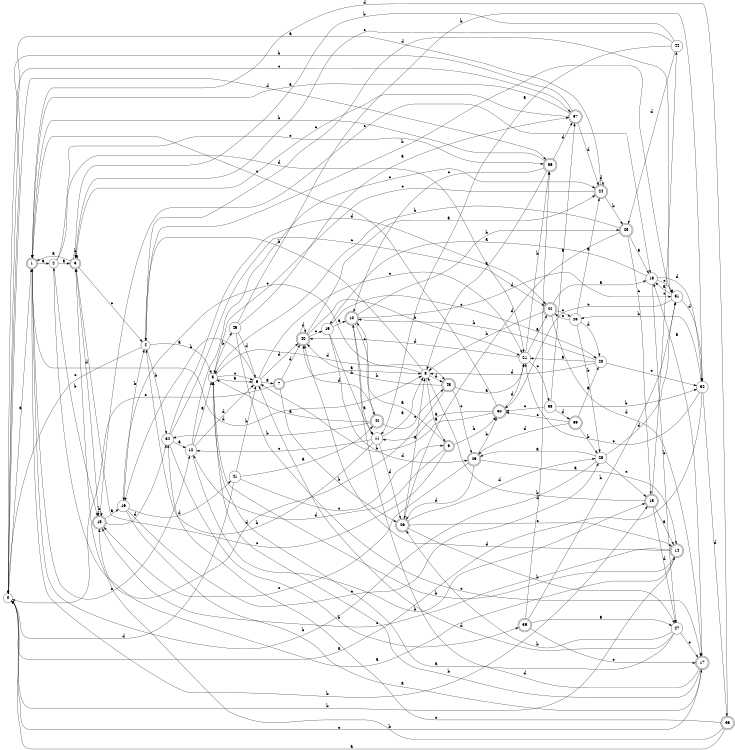 digraph n37_5 {
__start0 [label="" shape="none"];

rankdir=LR;
size="8,5";

s0 [style="filled", color="black", fillcolor="white" shape="circle", label="0"];
s1 [style="rounded,filled", color="black", fillcolor="white" shape="doublecircle", label="1"];
s2 [style="filled", color="black", fillcolor="white" shape="circle", label="2"];
s3 [style="rounded,filled", color="black", fillcolor="white" shape="doublecircle", label="3"];
s4 [style="filled", color="black", fillcolor="white" shape="circle", label="4"];
s5 [style="filled", color="black", fillcolor="white" shape="circle", label="5"];
s6 [style="filled", color="black", fillcolor="white" shape="circle", label="6"];
s7 [style="rounded,filled", color="black", fillcolor="white" shape="doublecircle", label="7"];
s8 [style="filled", color="black", fillcolor="white" shape="circle", label="8"];
s9 [style="rounded,filled", color="black", fillcolor="white" shape="doublecircle", label="9"];
s10 [style="rounded,filled", color="black", fillcolor="white" shape="doublecircle", label="10"];
s11 [style="filled", color="black", fillcolor="white" shape="circle", label="11"];
s12 [style="filled", color="black", fillcolor="white" shape="circle", label="12"];
s13 [style="rounded,filled", color="black", fillcolor="white" shape="doublecircle", label="13"];
s14 [style="rounded,filled", color="black", fillcolor="white" shape="doublecircle", label="14"];
s15 [style="rounded,filled", color="black", fillcolor="white" shape="doublecircle", label="15"];
s16 [style="filled", color="black", fillcolor="white" shape="circle", label="16"];
s17 [style="rounded,filled", color="black", fillcolor="white" shape="doublecircle", label="17"];
s18 [style="filled", color="black", fillcolor="white" shape="circle", label="18"];
s19 [style="filled", color="black", fillcolor="white" shape="circle", label="19"];
s20 [style="filled", color="black", fillcolor="white" shape="circle", label="20"];
s21 [style="filled", color="black", fillcolor="white" shape="circle", label="21"];
s22 [style="rounded,filled", color="black", fillcolor="white" shape="doublecircle", label="22"];
s23 [style="filled", color="black", fillcolor="white" shape="circle", label="23"];
s24 [style="rounded,filled", color="black", fillcolor="white" shape="doublecircle", label="24"];
s25 [style="rounded,filled", color="black", fillcolor="white" shape="doublecircle", label="25"];
s26 [style="rounded,filled", color="black", fillcolor="white" shape="doublecircle", label="26"];
s27 [style="filled", color="black", fillcolor="white" shape="circle", label="27"];
s28 [style="filled", color="black", fillcolor="white" shape="circle", label="28"];
s29 [style="rounded,filled", color="black", fillcolor="white" shape="doublecircle", label="29"];
s30 [style="rounded,filled", color="black", fillcolor="white" shape="doublecircle", label="30"];
s31 [style="filled", color="black", fillcolor="white" shape="circle", label="31"];
s32 [style="filled", color="black", fillcolor="white" shape="circle", label="32"];
s33 [style="rounded,filled", color="black", fillcolor="white" shape="doublecircle", label="33"];
s34 [style="filled", color="black", fillcolor="white" shape="circle", label="34"];
s35 [style="rounded,filled", color="black", fillcolor="white" shape="doublecircle", label="35"];
s36 [style="rounded,filled", color="black", fillcolor="white" shape="doublecircle", label="36"];
s37 [style="rounded,filled", color="black", fillcolor="white" shape="doublecircle", label="37"];
s38 [style="filled", color="black", fillcolor="white" shape="circle", label="38"];
s39 [style="rounded,filled", color="black", fillcolor="white" shape="doublecircle", label="39"];
s40 [style="rounded,filled", color="black", fillcolor="white" shape="doublecircle", label="40"];
s41 [style="filled", color="black", fillcolor="white" shape="circle", label="41"];
s42 [style="rounded,filled", color="black", fillcolor="white" shape="doublecircle", label="42"];
s43 [style="rounded,filled", color="black", fillcolor="white" shape="doublecircle", label="43"];
s44 [style="filled", color="black", fillcolor="white" shape="circle", label="44"];
s45 [style="filled", color="black", fillcolor="white" shape="circle", label="45"];
s0 -> s1 [label="a"];
s0 -> s14 [label="b"];
s0 -> s37 [label="c"];
s0 -> s36 [label="d"];
s1 -> s2 [label="a"];
s1 -> s13 [label="b"];
s1 -> s12 [label="c"];
s1 -> s8 [label="d"];
s2 -> s3 [label="a"];
s2 -> s15 [label="b"];
s2 -> s36 [label="c"];
s2 -> s21 [label="d"];
s3 -> s1 [label="a"];
s3 -> s3 [label="b"];
s3 -> s4 [label="c"];
s3 -> s15 [label="d"];
s4 -> s5 [label="a"];
s4 -> s34 [label="b"];
s4 -> s0 [label="c"];
s4 -> s31 [label="d"];
s5 -> s6 [label="a"];
s5 -> s45 [label="b"];
s5 -> s6 [label="c"];
s5 -> s43 [label="d"];
s6 -> s7 [label="a"];
s6 -> s16 [label="b"];
s6 -> s21 [label="c"];
s6 -> s40 [label="d"];
s7 -> s8 [label="a"];
s7 -> s26 [label="b"];
s7 -> s0 [label="c"];
s7 -> s40 [label="d"];
s8 -> s9 [label="a"];
s8 -> s4 [label="b"];
s8 -> s16 [label="c"];
s8 -> s43 [label="d"];
s9 -> s10 [label="a"];
s9 -> s30 [label="b"];
s9 -> s3 [label="c"];
s9 -> s12 [label="d"];
s10 -> s11 [label="a"];
s10 -> s25 [label="b"];
s10 -> s42 [label="c"];
s10 -> s31 [label="d"];
s11 -> s8 [label="a"];
s11 -> s4 [label="b"];
s11 -> s12 [label="c"];
s11 -> s26 [label="d"];
s12 -> s5 [label="a"];
s12 -> s13 [label="b"];
s12 -> s24 [label="c"];
s12 -> s6 [label="d"];
s13 -> s14 [label="a"];
s13 -> s8 [label="b"];
s13 -> s44 [label="c"];
s13 -> s27 [label="d"];
s14 -> s15 [label="a"];
s14 -> s5 [label="b"];
s14 -> s15 [label="c"];
s14 -> s40 [label="d"];
s15 -> s16 [label="a"];
s15 -> s15 [label="b"];
s15 -> s18 [label="c"];
s15 -> s34 [label="d"];
s16 -> s17 [label="a"];
s16 -> s4 [label="b"];
s16 -> s28 [label="c"];
s16 -> s41 [label="d"];
s17 -> s18 [label="a"];
s17 -> s5 [label="b"];
s17 -> s0 [label="c"];
s17 -> s10 [label="d"];
s18 -> s19 [label="a"];
s18 -> s27 [label="b"];
s18 -> s31 [label="c"];
s18 -> s32 [label="d"];
s19 -> s10 [label="a"];
s19 -> s11 [label="b"];
s19 -> s20 [label="c"];
s19 -> s29 [label="d"];
s20 -> s21 [label="a"];
s20 -> s10 [label="b"];
s20 -> s32 [label="c"];
s20 -> s8 [label="d"];
s21 -> s22 [label="a"];
s21 -> s36 [label="b"];
s21 -> s38 [label="c"];
s21 -> s40 [label="d"];
s22 -> s18 [label="a"];
s22 -> s8 [label="b"];
s22 -> s23 [label="c"];
s22 -> s17 [label="d"];
s23 -> s24 [label="a"];
s23 -> s28 [label="b"];
s23 -> s22 [label="c"];
s23 -> s20 [label="d"];
s24 -> s0 [label="a"];
s24 -> s25 [label="b"];
s24 -> s5 [label="c"];
s24 -> s24 [label="d"];
s25 -> s18 [label="a"];
s25 -> s5 [label="b"];
s25 -> s13 [label="c"];
s25 -> s26 [label="d"];
s26 -> s8 [label="a"];
s26 -> s27 [label="b"];
s26 -> s14 [label="c"];
s26 -> s28 [label="d"];
s27 -> s5 [label="a"];
s27 -> s26 [label="b"];
s27 -> s17 [label="c"];
s27 -> s6 [label="d"];
s28 -> s29 [label="a"];
s28 -> s1 [label="b"];
s28 -> s13 [label="c"];
s28 -> s31 [label="d"];
s29 -> s14 [label="a"];
s29 -> s30 [label="b"];
s29 -> s15 [label="c"];
s29 -> s26 [label="d"];
s30 -> s11 [label="a"];
s30 -> s6 [label="b"];
s30 -> s1 [label="c"];
s30 -> s21 [label="d"];
s31 -> s18 [label="a"];
s31 -> s4 [label="b"];
s31 -> s30 [label="c"];
s31 -> s32 [label="d"];
s32 -> s0 [label="a"];
s32 -> s23 [label="b"];
s32 -> s21 [label="c"];
s32 -> s33 [label="d"];
s33 -> s0 [label="a"];
s33 -> s3 [label="b"];
s33 -> s34 [label="c"];
s33 -> s1 [label="d"];
s34 -> s12 [label="a"];
s34 -> s35 [label="b"];
s34 -> s22 [label="c"];
s34 -> s22 [label="d"];
s35 -> s27 [label="a"];
s35 -> s31 [label="b"];
s35 -> s17 [label="c"];
s35 -> s36 [label="d"];
s36 -> s8 [label="a"];
s36 -> s1 [label="b"];
s36 -> s10 [label="c"];
s36 -> s37 [label="d"];
s37 -> s1 [label="a"];
s37 -> s0 [label="b"];
s37 -> s3 [label="c"];
s37 -> s24 [label="d"];
s38 -> s37 [label="a"];
s38 -> s32 [label="b"];
s38 -> s30 [label="c"];
s38 -> s39 [label="d"];
s39 -> s20 [label="a"];
s39 -> s28 [label="b"];
s39 -> s30 [label="c"];
s39 -> s29 [label="d"];
s40 -> s24 [label="a"];
s40 -> s21 [label="b"];
s40 -> s19 [label="c"];
s40 -> s40 [label="d"];
s41 -> s42 [label="a"];
s41 -> s6 [label="b"];
s41 -> s9 [label="c"];
s41 -> s0 [label="d"];
s42 -> s5 [label="a"];
s42 -> s34 [label="b"];
s42 -> s43 [label="c"];
s42 -> s40 [label="d"];
s43 -> s21 [label="a"];
s43 -> s40 [label="b"];
s43 -> s29 [label="c"];
s43 -> s2 [label="d"];
s44 -> s11 [label="a"];
s44 -> s3 [label="b"];
s44 -> s3 [label="c"];
s44 -> s25 [label="d"];
s45 -> s37 [label="a"];
s45 -> s32 [label="b"];
s45 -> s17 [label="c"];
s45 -> s6 [label="d"];

}